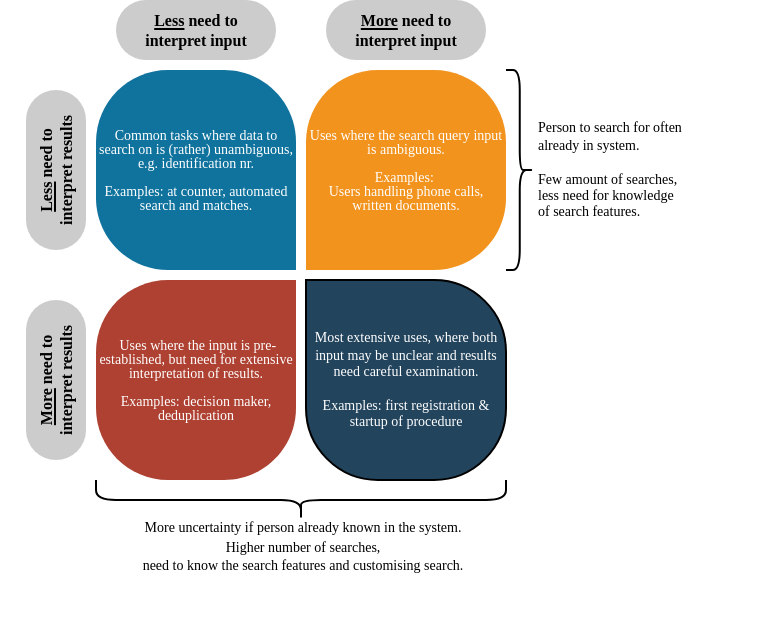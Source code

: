<mxfile version="14.4.3" type="device"><diagram id="RzHRtOWcKmFFDx0ixeA7" name="Page-1"><mxGraphModel dx="643" dy="454" grid="1" gridSize="10" guides="1" tooltips="1" connect="1" arrows="1" fold="1" page="1" pageScale="1" pageWidth="827" pageHeight="1169" math="0" shadow="0"><root><mxCell id="0"/><mxCell id="1" parent="0"/><mxCell id="t_4mQVhPCan0diAg3DWr-1" value="&lt;p style=&quot;line-height: 100%; font-size: 7px;&quot;&gt;&lt;font style=&quot;font-size: 7px;&quot;&gt;Common tasks where data to search on is (rather) unambiguous, e.g. identification nr.&lt;br style=&quot;font-size: 7px;&quot;&gt;&lt;br style=&quot;font-size: 7px;&quot;&gt;Examples: at counter, automated search and matches.&lt;/font&gt;&lt;/p&gt;" style="shape=mxgraph.basic.three_corner_round_rect;dx=18;flipH=1;html=1;fillColor=#10739E;strokeColor=none;shadow=0;fontSize=7;fontColor=#FFFFFF;align=center;fontStyle=0;whiteSpace=wrap;rounded=0;fontFamily=Tahoma;labelBackgroundColor=none;spacing=2;verticalAlign=middle;" vertex="1" parent="1"><mxGeometry x="325" y="255" width="100" height="100" as="geometry"/></mxCell><mxCell id="t_4mQVhPCan0diAg3DWr-2" value="&lt;p style=&quot;line-height: 100%; font-size: 7px;&quot;&gt;Uses where the search query input is ambiguous.&lt;br style=&quot;font-size: 7px;&quot;&gt;&lt;br style=&quot;font-size: 7px;&quot;&gt;Examples:&amp;nbsp;&lt;br style=&quot;font-size: 7px;&quot;&gt;Users handling phone calls, written documents.&lt;/p&gt;" style="shape=mxgraph.basic.three_corner_round_rect;dx=18;fillColor=#F2931E;strokeColor=none;shadow=0;fontSize=7;fontColor=#FFFFFF;align=center;fontStyle=0;rounded=0;fontFamily=Tahoma;html=1;whiteSpace=wrap;labelBorderColor=none;spacing=2;verticalAlign=middle;" vertex="1" parent="1"><mxGeometry x="430" y="255" width="100" height="100" as="geometry"/></mxCell><mxCell id="t_4mQVhPCan0diAg3DWr-3" value="&lt;p style=&quot;line-height: 100%; font-size: 7px;&quot;&gt;&amp;nbsp;Uses where the input is pre-established, but need for extensive interpretation of results.&lt;br style=&quot;font-size: 7px;&quot;&gt;&lt;br style=&quot;font-size: 7px;&quot;&gt;Examples: decision maker, deduplication&lt;/p&gt;" style="shape=mxgraph.basic.three_corner_round_rect;dx=18;flipH=1;flipV=1;html=1;fillColor=#AE4132;strokeColor=none;shadow=0;fontSize=7;fontColor=#FFFFFF;align=center;fontStyle=0;whiteSpace=wrap;rounded=0;fontFamily=Tahoma;spacing=2;verticalAlign=middle;" vertex="1" parent="1"><mxGeometry x="325" y="360" width="100" height="100" as="geometry"/></mxCell><mxCell id="t_4mQVhPCan0diAg3DWr-4" value="Most extensive uses, where both input may be unclear and results need careful examination.&lt;br style=&quot;font-size: 7px;&quot;&gt;&lt;br style=&quot;font-size: 7px;&quot;&gt;Examples: first registration &amp;amp; startup of procedure" style="shape=mxgraph.basic.three_corner_round_rect;dx=18;flipV=1;fillColor=#23445D;shadow=0;fontSize=7;fontColor=#FFFFFF;align=center;fontStyle=0;rounded=0;fontFamily=Tahoma;sketch=0;spacing=1;verticalAlign=middle;whiteSpace=wrap;html=1;" vertex="1" parent="1"><mxGeometry x="430" y="360" width="100" height="100" as="geometry"/></mxCell><mxCell id="t_4mQVhPCan0diAg3DWr-5" value="&lt;div style=&quot;font-size: 8px;&quot;&gt;&lt;u style=&quot;font-size: 8px;&quot;&gt;Less&lt;/u&gt; need to&lt;/div&gt;&lt;div style=&quot;font-size: 8px;&quot;&gt;interpret results&lt;/div&gt;" style="rounded=1;arcSize=50;html=1;fillColor=#CCCCCC;strokeColor=none;shadow=0;fontSize=8;align=center;fontStyle=1;whiteSpace=wrap;horizontal=0;fontFamily=Futura;" vertex="1" parent="1"><mxGeometry x="290" y="265" width="30" height="80" as="geometry"/></mxCell><mxCell id="t_4mQVhPCan0diAg3DWr-6" value="&lt;div style=&quot;font-size: 8px;&quot;&gt;&lt;u style=&quot;font-size: 8px;&quot;&gt;More&lt;/u&gt; need to&lt;/div&gt;&lt;div style=&quot;font-size: 8px;&quot;&gt;interpret results&lt;/div&gt;" style="rounded=1;arcSize=50;html=1;fillColor=#CCCCCC;strokeColor=none;shadow=0;fontSize=8;align=center;fontStyle=1;whiteSpace=wrap;horizontal=0;fontFamily=Futura;" vertex="1" parent="1"><mxGeometry x="290" y="370" width="30" height="80" as="geometry"/></mxCell><mxCell id="t_4mQVhPCan0diAg3DWr-7" value="&lt;u style=&quot;font-size: 8px;&quot;&gt;Less&lt;/u&gt; need to&lt;br style=&quot;font-size: 8px;&quot;&gt;interpret input" style="rounded=1;arcSize=50;html=1;fillColor=#CCCCCC;strokeColor=none;shadow=0;fontSize=8;align=center;fontStyle=1;whiteSpace=wrap;fontFamily=Futura;" vertex="1" parent="1"><mxGeometry x="335" y="220" width="80" height="30" as="geometry"/></mxCell><mxCell id="t_4mQVhPCan0diAg3DWr-8" value="&lt;u style=&quot;font-size: 8px;&quot;&gt;More&lt;/u&gt; need to&lt;br style=&quot;font-size: 8px;&quot;&gt;interpret input" style="rounded=1;arcSize=50;html=1;fillColor=#CCCCCC;strokeColor=none;shadow=0;fontSize=8;align=center;fontStyle=1;whiteSpace=wrap;fontFamily=Futura;" vertex="1" parent="1"><mxGeometry x="440" y="220" width="80" height="30" as="geometry"/></mxCell><mxCell id="t_4mQVhPCan0diAg3DWr-14" value="" style="group;fontFamily=Tahoma;fontSize=7;" vertex="1" connectable="0" parent="1"><mxGeometry x="530" y="255" width="133.75" height="100" as="geometry"/></mxCell><mxCell id="t_4mQVhPCan0diAg3DWr-12" value="" style="shape=curlyBracket;whiteSpace=wrap;html=1;rounded=1;labelBackgroundColor=none;sketch=0;strokeColor=#000000;fillColor=#9AC7BF;fontFamily=Helvetica;fontSize=8;fontColor=#E6E6E6;align=center;direction=west;size=0.5;" vertex="1" parent="t_4mQVhPCan0diAg3DWr-14"><mxGeometry width="13.75" height="100" as="geometry"/></mxCell><mxCell id="t_4mQVhPCan0diAg3DWr-13" value="&lt;div style=&quot;font-size: 7px&quot;&gt;&lt;span style=&quot;color: rgb(0 , 0 , 0)&quot;&gt;&lt;font style=&quot;font-size: 7px&quot;&gt;Person to search for often&amp;nbsp;&lt;/font&gt;&lt;/span&gt;&lt;/div&gt;&lt;font color=&quot;#000000&quot; style=&quot;font-size: 7px&quot;&gt;&lt;div&gt;already in system.&lt;/div&gt;&lt;div&gt;&lt;br&gt;&lt;/div&gt;&lt;div&gt;Few amount of searches,&lt;/div&gt;&lt;div&gt;less need for knowledge&amp;nbsp;&lt;/div&gt;&lt;div&gt;of search features.&lt;/div&gt;&lt;/font&gt;" style="text;html=1;align=left;verticalAlign=middle;resizable=0;points=[];autosize=1;fontSize=8;fontFamily=Tahoma;fontColor=#E6E6E6;" vertex="1" parent="t_4mQVhPCan0diAg3DWr-14"><mxGeometry x="13.75" y="15" width="100" height="70" as="geometry"/></mxCell><mxCell id="t_4mQVhPCan0diAg3DWr-16" value="" style="group;fontSize=11;fontFamily=Tahoma;" vertex="1" connectable="0" parent="1"><mxGeometry x="277.5" y="460" width="300" height="70" as="geometry"/></mxCell><mxCell id="t_4mQVhPCan0diAg3DWr-10" value="&lt;font color=&quot;#000000&quot;&gt;&lt;br&gt;&lt;/font&gt;" style="shape=curlyBracket;whiteSpace=wrap;html=1;rounded=1;labelBackgroundColor=none;sketch=0;strokeColor=#000000;fillColor=#9AC7BF;fontFamily=Helvetica;fontSize=8;fontColor=#E6E6E6;align=center;direction=north;" vertex="1" parent="t_4mQVhPCan0diAg3DWr-16"><mxGeometry x="47.5" width="205" height="20" as="geometry"/></mxCell><mxCell id="t_4mQVhPCan0diAg3DWr-15" value="&lt;font style=&quot;font-size: 7px&quot;&gt;&lt;span style=&quot;color: rgb(0 , 0 , 0)&quot;&gt;More uncertainty if person already known in the system.&lt;/span&gt;&lt;br style=&quot;color: rgb(0 , 0 , 0)&quot;&gt;&lt;span style=&quot;color: rgb(0 , 0 , 0)&quot;&gt;Higher number of searches, &lt;br&gt;need to know the search features and customising search.&lt;/span&gt;&lt;/font&gt;" style="text;html=1;align=center;verticalAlign=middle;resizable=0;points=[];autosize=1;fontSize=8;fontFamily=Tahoma;fontColor=#E6E6E6;" vertex="1" parent="t_4mQVhPCan0diAg3DWr-16"><mxGeometry x="50" y="13" width="200" height="40" as="geometry"/></mxCell></root></mxGraphModel></diagram></mxfile>